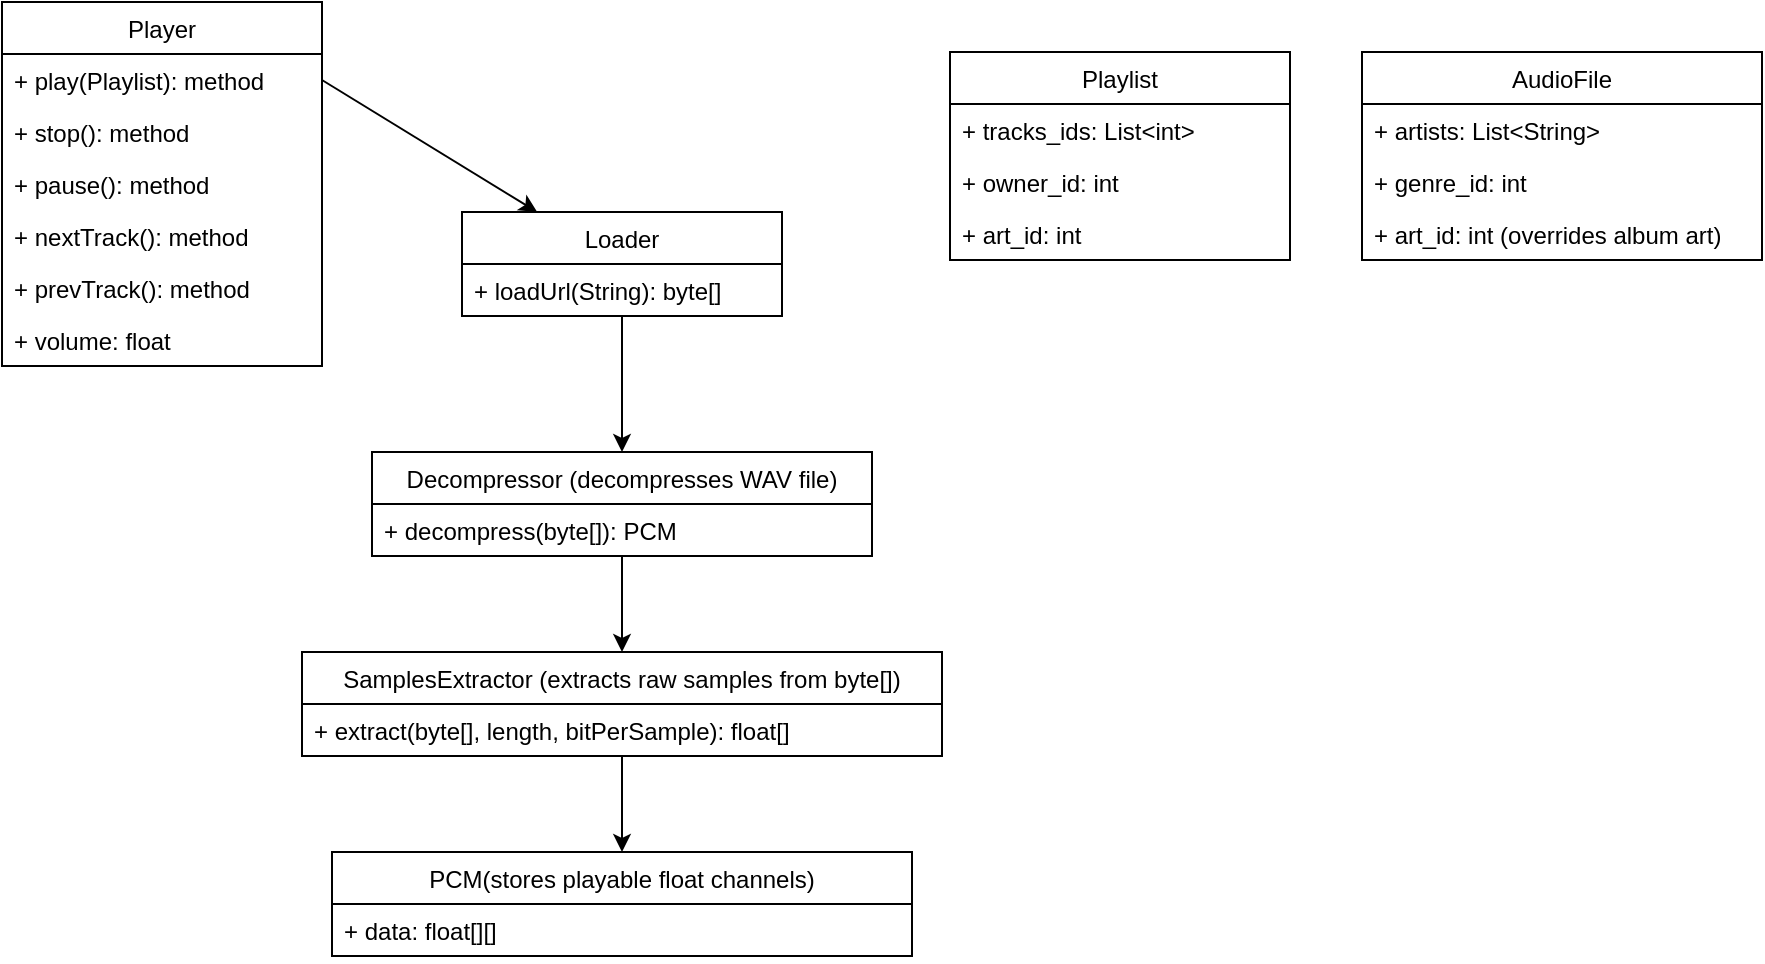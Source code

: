 <mxfile version="12.9.14" type="github">
  <diagram id="cWzhHDx-Gc2umpBeOtMD" name="Page-1">
    <mxGraphModel dx="2012" dy="637" grid="1" gridSize="10" guides="1" tooltips="1" connect="1" arrows="1" fold="1" page="1" pageScale="1" pageWidth="827" pageHeight="1169" math="0" shadow="0">
      <root>
        <mxCell id="0" />
        <mxCell id="1" parent="0" />
        <mxCell id="sdz4AZptW4lveV0LypeV-5" value="Playlist" style="swimlane;fontStyle=0;childLayout=stackLayout;horizontal=1;startSize=26;fillColor=none;horizontalStack=0;resizeParent=1;resizeParentMax=0;resizeLast=0;collapsible=1;marginBottom=0;" vertex="1" parent="1">
          <mxGeometry x="414" y="200" width="170" height="104" as="geometry" />
        </mxCell>
        <mxCell id="sdz4AZptW4lveV0LypeV-6" value="+ tracks_ids: List&lt;int&gt;" style="text;strokeColor=none;fillColor=none;align=left;verticalAlign=top;spacingLeft=4;spacingRight=4;overflow=hidden;rotatable=0;points=[[0,0.5],[1,0.5]];portConstraint=eastwest;" vertex="1" parent="sdz4AZptW4lveV0LypeV-5">
          <mxGeometry y="26" width="170" height="26" as="geometry" />
        </mxCell>
        <mxCell id="sdz4AZptW4lveV0LypeV-7" value="+ owner_id: int" style="text;strokeColor=none;fillColor=none;align=left;verticalAlign=top;spacingLeft=4;spacingRight=4;overflow=hidden;rotatable=0;points=[[0,0.5],[1,0.5]];portConstraint=eastwest;" vertex="1" parent="sdz4AZptW4lveV0LypeV-5">
          <mxGeometry y="52" width="170" height="26" as="geometry" />
        </mxCell>
        <mxCell id="sdz4AZptW4lveV0LypeV-8" value="+ art_id: int" style="text;strokeColor=none;fillColor=none;align=left;verticalAlign=top;spacingLeft=4;spacingRight=4;overflow=hidden;rotatable=0;points=[[0,0.5],[1,0.5]];portConstraint=eastwest;" vertex="1" parent="sdz4AZptW4lveV0LypeV-5">
          <mxGeometry y="78" width="170" height="26" as="geometry" />
        </mxCell>
        <mxCell id="sdz4AZptW4lveV0LypeV-9" value="AudioFile" style="swimlane;fontStyle=0;childLayout=stackLayout;horizontal=1;startSize=26;fillColor=none;horizontalStack=0;resizeParent=1;resizeParentMax=0;resizeLast=0;collapsible=1;marginBottom=0;" vertex="1" parent="1">
          <mxGeometry x="620" y="200" width="200" height="104" as="geometry" />
        </mxCell>
        <mxCell id="sdz4AZptW4lveV0LypeV-10" value="+ artists: List&lt;String&gt;" style="text;strokeColor=none;fillColor=none;align=left;verticalAlign=top;spacingLeft=4;spacingRight=4;overflow=hidden;rotatable=0;points=[[0,0.5],[1,0.5]];portConstraint=eastwest;" vertex="1" parent="sdz4AZptW4lveV0LypeV-9">
          <mxGeometry y="26" width="200" height="26" as="geometry" />
        </mxCell>
        <mxCell id="sdz4AZptW4lveV0LypeV-11" value="+ genre_id: int" style="text;strokeColor=none;fillColor=none;align=left;verticalAlign=top;spacingLeft=4;spacingRight=4;overflow=hidden;rotatable=0;points=[[0,0.5],[1,0.5]];portConstraint=eastwest;" vertex="1" parent="sdz4AZptW4lveV0LypeV-9">
          <mxGeometry y="52" width="200" height="26" as="geometry" />
        </mxCell>
        <mxCell id="sdz4AZptW4lveV0LypeV-12" value="+ art_id: int (overrides album art)" style="text;strokeColor=none;fillColor=none;align=left;verticalAlign=top;spacingLeft=4;spacingRight=4;overflow=hidden;rotatable=0;points=[[0,0.5],[1,0.5]];portConstraint=eastwest;" vertex="1" parent="sdz4AZptW4lveV0LypeV-9">
          <mxGeometry y="78" width="200" height="26" as="geometry" />
        </mxCell>
        <mxCell id="sdz4AZptW4lveV0LypeV-41" style="rounded=0;orthogonalLoop=1;jettySize=auto;html=1;" edge="1" parent="1" source="sdz4AZptW4lveV0LypeV-31" target="sdz4AZptW4lveV0LypeV-39">
          <mxGeometry relative="1" as="geometry" />
        </mxCell>
        <mxCell id="sdz4AZptW4lveV0LypeV-42" style="edgeStyle=none;rounded=0;orthogonalLoop=1;jettySize=auto;html=1;" edge="1" parent="1" source="sdz4AZptW4lveV0LypeV-39" target="sdz4AZptW4lveV0LypeV-35">
          <mxGeometry relative="1" as="geometry" />
        </mxCell>
        <mxCell id="sdz4AZptW4lveV0LypeV-43" style="edgeStyle=none;rounded=0;orthogonalLoop=1;jettySize=auto;html=1;" edge="1" parent="1" source="sdz4AZptW4lveV0LypeV-24" target="sdz4AZptW4lveV0LypeV-31">
          <mxGeometry relative="1" as="geometry" />
        </mxCell>
        <mxCell id="sdz4AZptW4lveV0LypeV-13" value="Player" style="swimlane;fontStyle=0;childLayout=stackLayout;horizontal=1;startSize=26;fillColor=none;horizontalStack=0;resizeParent=1;resizeParentMax=0;resizeLast=0;collapsible=1;marginBottom=0;" vertex="1" parent="1">
          <mxGeometry x="-60" y="175" width="160" height="182" as="geometry" />
        </mxCell>
        <mxCell id="sdz4AZptW4lveV0LypeV-14" value="+ play(Playlist): method" style="text;strokeColor=none;fillColor=none;align=left;verticalAlign=top;spacingLeft=4;spacingRight=4;overflow=hidden;rotatable=0;points=[[0,0.5],[1,0.5]];portConstraint=eastwest;" vertex="1" parent="sdz4AZptW4lveV0LypeV-13">
          <mxGeometry y="26" width="160" height="26" as="geometry" />
        </mxCell>
        <mxCell id="sdz4AZptW4lveV0LypeV-17" value="+ stop(): method" style="text;strokeColor=none;fillColor=none;align=left;verticalAlign=top;spacingLeft=4;spacingRight=4;overflow=hidden;rotatable=0;points=[[0,0.5],[1,0.5]];portConstraint=eastwest;" vertex="1" parent="sdz4AZptW4lveV0LypeV-13">
          <mxGeometry y="52" width="160" height="26" as="geometry" />
        </mxCell>
        <mxCell id="sdz4AZptW4lveV0LypeV-18" value="+ pause(): method" style="text;strokeColor=none;fillColor=none;align=left;verticalAlign=top;spacingLeft=4;spacingRight=4;overflow=hidden;rotatable=0;points=[[0,0.5],[1,0.5]];portConstraint=eastwest;" vertex="1" parent="sdz4AZptW4lveV0LypeV-13">
          <mxGeometry y="78" width="160" height="26" as="geometry" />
        </mxCell>
        <mxCell id="sdz4AZptW4lveV0LypeV-19" value="+ nextTrack(): method" style="text;strokeColor=none;fillColor=none;align=left;verticalAlign=top;spacingLeft=4;spacingRight=4;overflow=hidden;rotatable=0;points=[[0,0.5],[1,0.5]];portConstraint=eastwest;" vertex="1" parent="sdz4AZptW4lveV0LypeV-13">
          <mxGeometry y="104" width="160" height="26" as="geometry" />
        </mxCell>
        <mxCell id="sdz4AZptW4lveV0LypeV-20" value="+ prevTrack(): method" style="text;strokeColor=none;fillColor=none;align=left;verticalAlign=top;spacingLeft=4;spacingRight=4;overflow=hidden;rotatable=0;points=[[0,0.5],[1,0.5]];portConstraint=eastwest;" vertex="1" parent="sdz4AZptW4lveV0LypeV-13">
          <mxGeometry y="130" width="160" height="26" as="geometry" />
        </mxCell>
        <mxCell id="sdz4AZptW4lveV0LypeV-23" value="+ volume: float" style="text;strokeColor=none;fillColor=none;align=left;verticalAlign=top;spacingLeft=4;spacingRight=4;overflow=hidden;rotatable=0;points=[[0,0.5],[1,0.5]];portConstraint=eastwest;" vertex="1" parent="sdz4AZptW4lveV0LypeV-13">
          <mxGeometry y="156" width="160" height="26" as="geometry" />
        </mxCell>
        <mxCell id="sdz4AZptW4lveV0LypeV-44" style="edgeStyle=none;rounded=0;orthogonalLoop=1;jettySize=auto;html=1;exitX=1;exitY=0.5;exitDx=0;exitDy=0;" edge="1" parent="1" source="sdz4AZptW4lveV0LypeV-14" target="sdz4AZptW4lveV0LypeV-24">
          <mxGeometry relative="1" as="geometry" />
        </mxCell>
        <mxCell id="sdz4AZptW4lveV0LypeV-24" value="Loader" style="swimlane;fontStyle=0;childLayout=stackLayout;horizontal=1;startSize=26;fillColor=none;horizontalStack=0;resizeParent=1;resizeParentMax=0;resizeLast=0;collapsible=1;marginBottom=0;" vertex="1" parent="1">
          <mxGeometry x="170" y="280" width="160" height="52" as="geometry" />
        </mxCell>
        <mxCell id="sdz4AZptW4lveV0LypeV-25" value="+ loadUrl(String): byte[]" style="text;strokeColor=none;fillColor=none;align=left;verticalAlign=top;spacingLeft=4;spacingRight=4;overflow=hidden;rotatable=0;points=[[0,0.5],[1,0.5]];portConstraint=eastwest;" vertex="1" parent="sdz4AZptW4lveV0LypeV-24">
          <mxGeometry y="26" width="160" height="26" as="geometry" />
        </mxCell>
        <mxCell id="sdz4AZptW4lveV0LypeV-31" value="Decompressor (decompresses WAV file)" style="swimlane;fontStyle=0;childLayout=stackLayout;horizontal=1;startSize=26;fillColor=none;horizontalStack=0;resizeParent=1;resizeParentMax=0;resizeLast=0;collapsible=1;marginBottom=0;" vertex="1" parent="1">
          <mxGeometry x="125" y="400" width="250" height="52" as="geometry" />
        </mxCell>
        <mxCell id="sdz4AZptW4lveV0LypeV-32" value="+ decompress(byte[]): PCM" style="text;strokeColor=none;fillColor=none;align=left;verticalAlign=top;spacingLeft=4;spacingRight=4;overflow=hidden;rotatable=0;points=[[0,0.5],[1,0.5]];portConstraint=eastwest;" vertex="1" parent="sdz4AZptW4lveV0LypeV-31">
          <mxGeometry y="26" width="250" height="26" as="geometry" />
        </mxCell>
        <mxCell id="sdz4AZptW4lveV0LypeV-39" value="SamplesExtractor (extracts raw samples from byte[])" style="swimlane;fontStyle=0;childLayout=stackLayout;horizontal=1;startSize=26;fillColor=none;horizontalStack=0;resizeParent=1;resizeParentMax=0;resizeLast=0;collapsible=1;marginBottom=0;" vertex="1" parent="1">
          <mxGeometry x="90" y="500" width="320" height="52" as="geometry">
            <mxRectangle x="330" y="510" width="130" height="26" as="alternateBounds" />
          </mxGeometry>
        </mxCell>
        <mxCell id="sdz4AZptW4lveV0LypeV-40" value="+ extract(byte[], length, bitPerSample): float[]" style="text;strokeColor=none;fillColor=none;align=left;verticalAlign=top;spacingLeft=4;spacingRight=4;overflow=hidden;rotatable=0;points=[[0,0.5],[1,0.5]];portConstraint=eastwest;" vertex="1" parent="sdz4AZptW4lveV0LypeV-39">
          <mxGeometry y="26" width="320" height="26" as="geometry" />
        </mxCell>
        <mxCell id="sdz4AZptW4lveV0LypeV-35" value="PCM(stores playable float channels)" style="swimlane;fontStyle=0;childLayout=stackLayout;horizontal=1;startSize=26;fillColor=none;horizontalStack=0;resizeParent=1;resizeParentMax=0;resizeLast=0;collapsible=1;marginBottom=0;" vertex="1" parent="1">
          <mxGeometry x="105" y="600" width="290" height="52" as="geometry" />
        </mxCell>
        <mxCell id="sdz4AZptW4lveV0LypeV-36" value="+ data: float[][]" style="text;strokeColor=none;fillColor=none;align=left;verticalAlign=top;spacingLeft=4;spacingRight=4;overflow=hidden;rotatable=0;points=[[0,0.5],[1,0.5]];portConstraint=eastwest;" vertex="1" parent="sdz4AZptW4lveV0LypeV-35">
          <mxGeometry y="26" width="290" height="26" as="geometry" />
        </mxCell>
      </root>
    </mxGraphModel>
  </diagram>
</mxfile>
